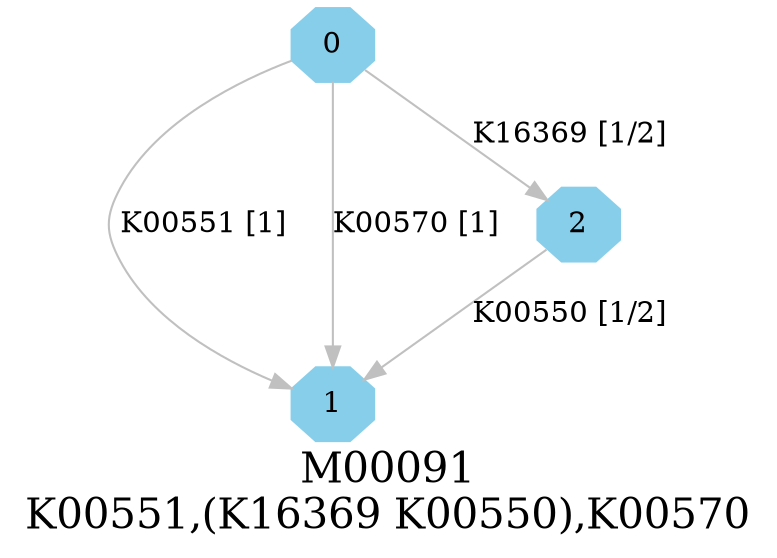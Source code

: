 digraph G {
graph [label="M00091
K00551,(K16369 K00550),K00570",fontsize=20];
node [shape=box,style=filled];
edge [len=3,color=grey];
{node [width=.3,height=.3,shape=octagon,style=filled,color=skyblue] 0 1 2 }
0 -> 1 [label="K00551 [1]"];
0 -> 1 [label="K00570 [1]"];
0 -> 2 [label="K16369 [1/2]"];
2 -> 1 [label="K00550 [1/2]"];
}